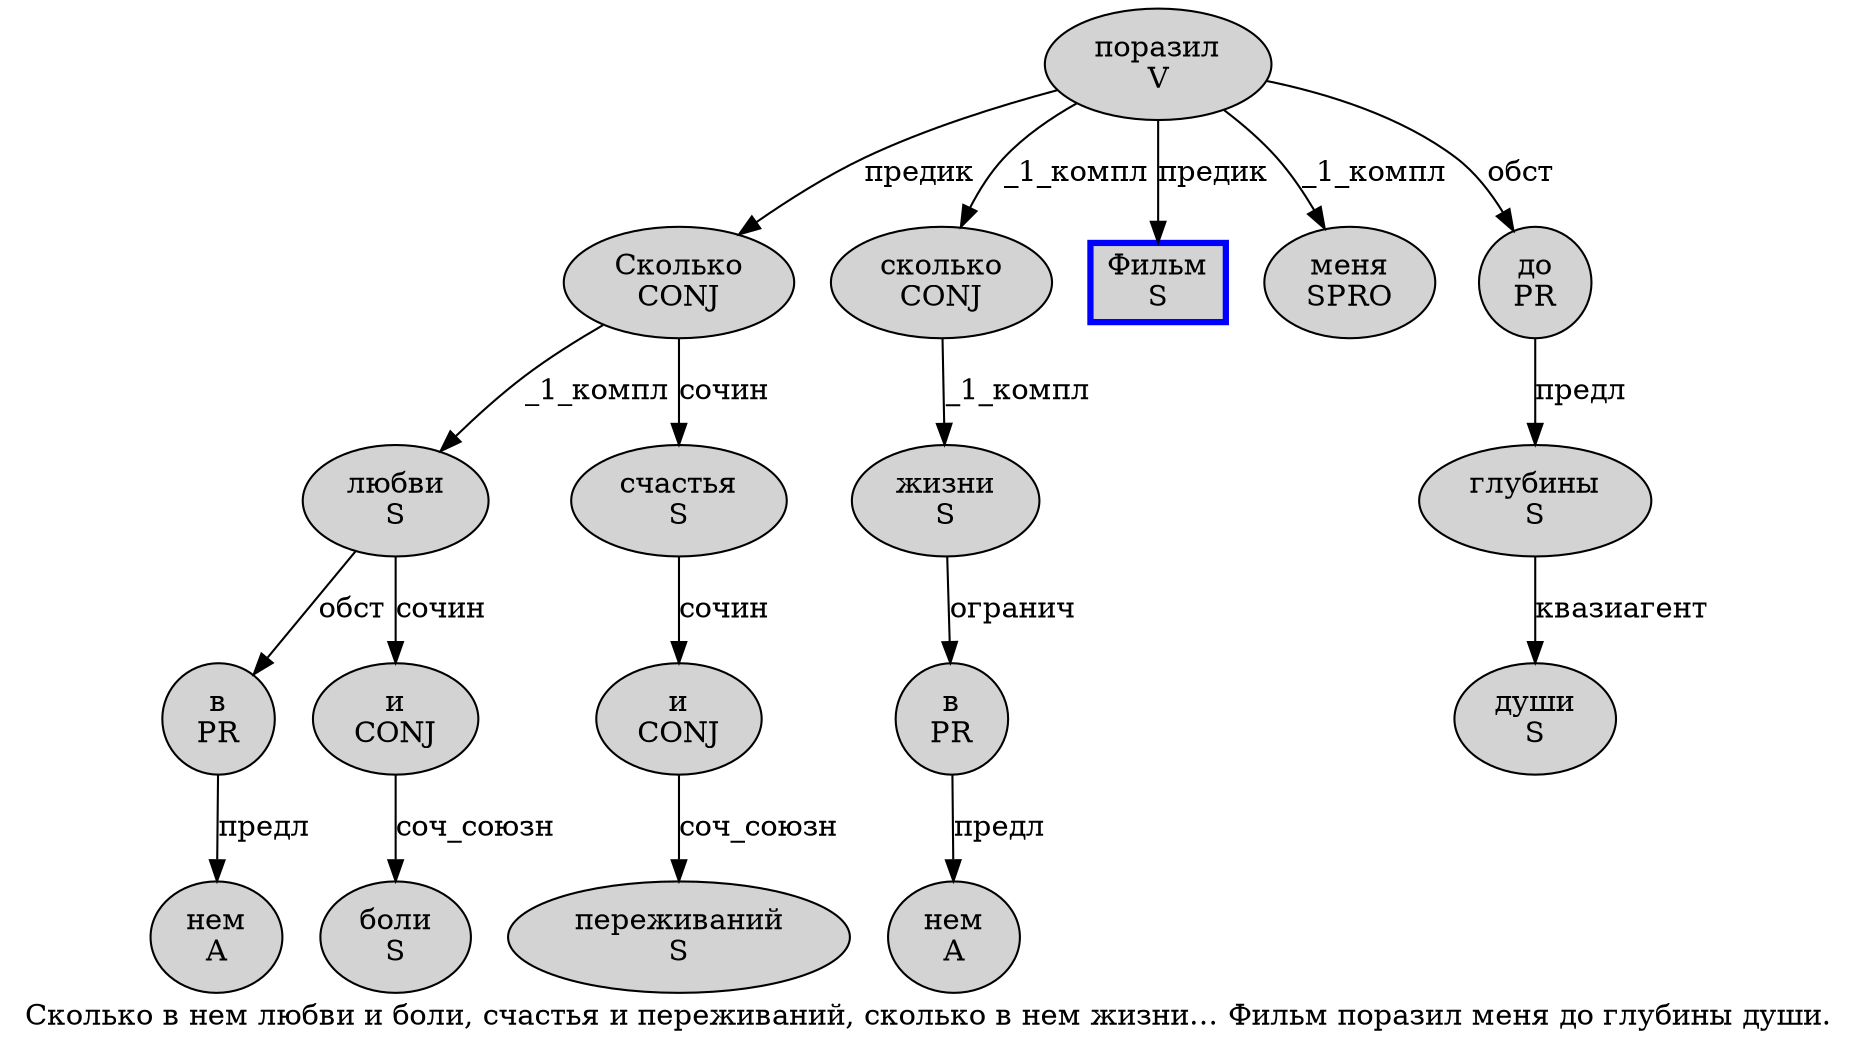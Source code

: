 digraph SENTENCE_1634 {
	graph [label="Сколько в нем любви и боли, счастья и переживаний, сколько в нем жизни… Фильм поразил меня до глубины души."]
	node [style=filled]
		0 [label="Сколько
CONJ" color="" fillcolor=lightgray penwidth=1 shape=ellipse]
		1 [label="в
PR" color="" fillcolor=lightgray penwidth=1 shape=ellipse]
		2 [label="нем
A" color="" fillcolor=lightgray penwidth=1 shape=ellipse]
		3 [label="любви
S" color="" fillcolor=lightgray penwidth=1 shape=ellipse]
		4 [label="и
CONJ" color="" fillcolor=lightgray penwidth=1 shape=ellipse]
		5 [label="боли
S" color="" fillcolor=lightgray penwidth=1 shape=ellipse]
		7 [label="счастья
S" color="" fillcolor=lightgray penwidth=1 shape=ellipse]
		8 [label="и
CONJ" color="" fillcolor=lightgray penwidth=1 shape=ellipse]
		9 [label="переживаний
S" color="" fillcolor=lightgray penwidth=1 shape=ellipse]
		11 [label="сколько
CONJ" color="" fillcolor=lightgray penwidth=1 shape=ellipse]
		12 [label="в
PR" color="" fillcolor=lightgray penwidth=1 shape=ellipse]
		13 [label="нем
A" color="" fillcolor=lightgray penwidth=1 shape=ellipse]
		14 [label="жизни
S" color="" fillcolor=lightgray penwidth=1 shape=ellipse]
		16 [label="Фильм
S" color=blue fillcolor=lightgray penwidth=3 shape=box]
		17 [label="поразил
V" color="" fillcolor=lightgray penwidth=1 shape=ellipse]
		18 [label="меня
SPRO" color="" fillcolor=lightgray penwidth=1 shape=ellipse]
		19 [label="до
PR" color="" fillcolor=lightgray penwidth=1 shape=ellipse]
		20 [label="глубины
S" color="" fillcolor=lightgray penwidth=1 shape=ellipse]
		21 [label="души
S" color="" fillcolor=lightgray penwidth=1 shape=ellipse]
			12 -> 13 [label="предл"]
			7 -> 8 [label="сочин"]
			11 -> 14 [label="_1_компл"]
			19 -> 20 [label="предл"]
			17 -> 0 [label="предик"]
			17 -> 11 [label="_1_компл"]
			17 -> 16 [label="предик"]
			17 -> 18 [label="_1_компл"]
			17 -> 19 [label="обст"]
			0 -> 3 [label="_1_компл"]
			0 -> 7 [label="сочин"]
			8 -> 9 [label="соч_союзн"]
			4 -> 5 [label="соч_союзн"]
			14 -> 12 [label="огранич"]
			1 -> 2 [label="предл"]
			3 -> 1 [label="обст"]
			3 -> 4 [label="сочин"]
			20 -> 21 [label="квазиагент"]
}